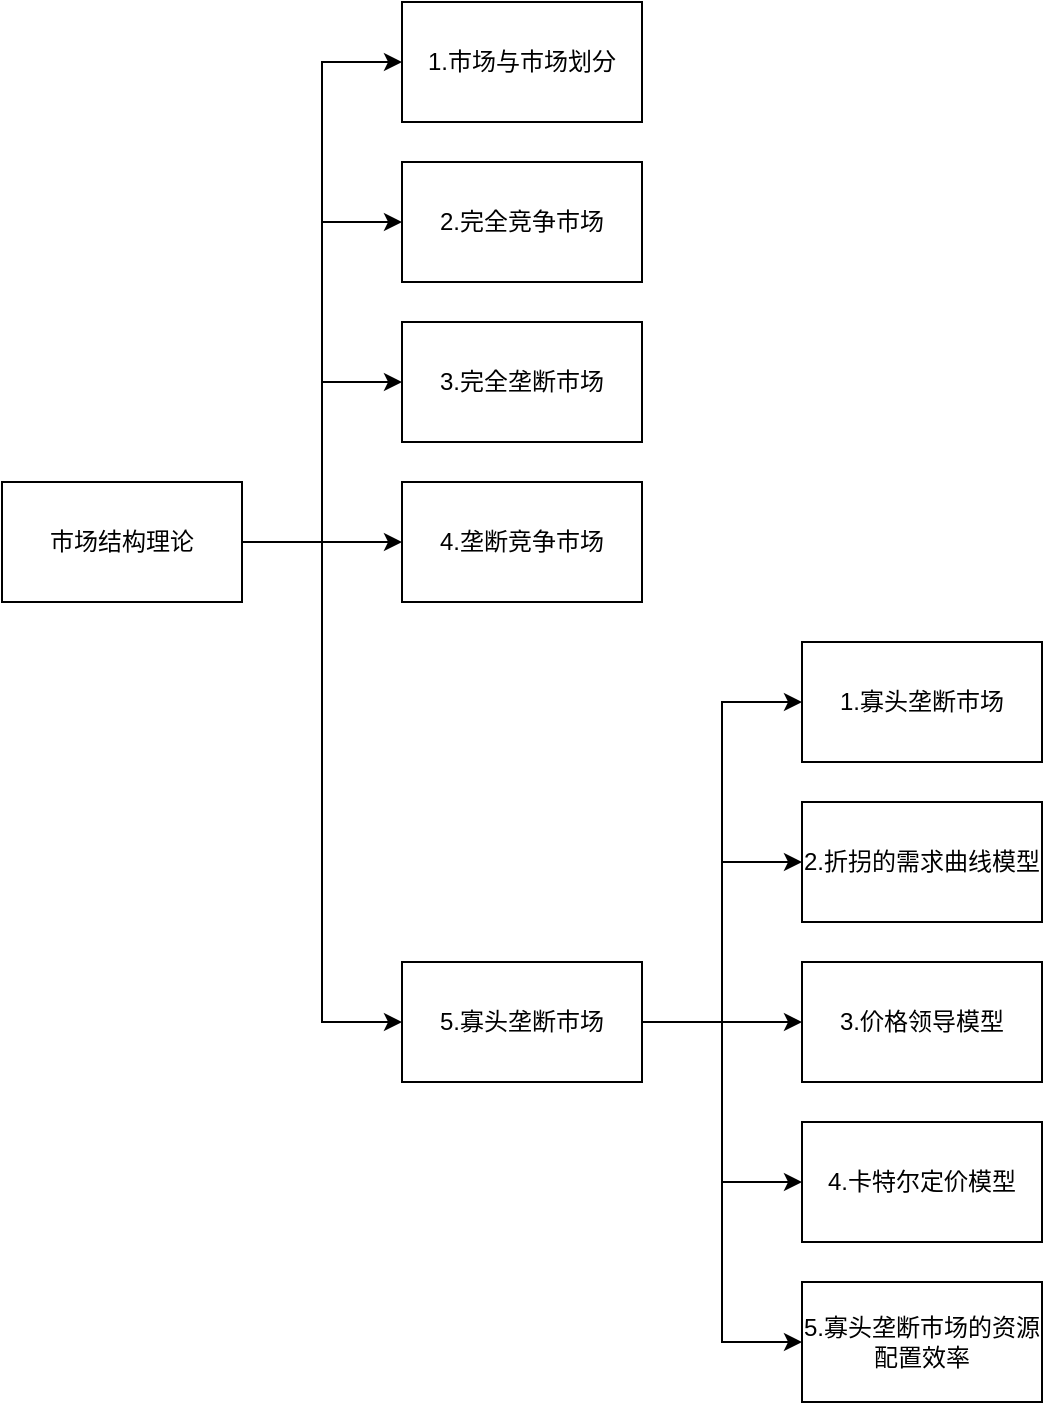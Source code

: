 <mxfile version="22.1.11" type="device">
  <diagram name="第 1 页" id="LbLHYrfMs61iux43dW0h">
    <mxGraphModel dx="954" dy="589" grid="1" gridSize="10" guides="1" tooltips="1" connect="1" arrows="1" fold="1" page="1" pageScale="1" pageWidth="827" pageHeight="1169" math="0" shadow="0">
      <root>
        <mxCell id="0" />
        <mxCell id="1" parent="0" />
        <mxCell id="JsexfxHilAh8iFjLhWHm-2" value="" style="edgeStyle=orthogonalEdgeStyle;rounded=0;orthogonalLoop=1;jettySize=auto;html=1;entryX=0;entryY=0.5;entryDx=0;entryDy=0;" parent="1" source="njytcRA9__mMUklmKUCp-1" target="JsexfxHilAh8iFjLhWHm-1" edge="1">
          <mxGeometry relative="1" as="geometry" />
        </mxCell>
        <mxCell id="JsexfxHilAh8iFjLhWHm-7" style="edgeStyle=orthogonalEdgeStyle;rounded=0;orthogonalLoop=1;jettySize=auto;html=1;entryX=0;entryY=0.5;entryDx=0;entryDy=0;" parent="1" source="njytcRA9__mMUklmKUCp-1" target="JsexfxHilAh8iFjLhWHm-6" edge="1">
          <mxGeometry relative="1" as="geometry" />
        </mxCell>
        <mxCell id="JsexfxHilAh8iFjLhWHm-8" style="edgeStyle=orthogonalEdgeStyle;rounded=0;orthogonalLoop=1;jettySize=auto;html=1;entryX=0;entryY=0.5;entryDx=0;entryDy=0;" parent="1" source="njytcRA9__mMUklmKUCp-1" target="JsexfxHilAh8iFjLhWHm-5" edge="1">
          <mxGeometry relative="1" as="geometry" />
        </mxCell>
        <mxCell id="JsexfxHilAh8iFjLhWHm-9" style="edgeStyle=orthogonalEdgeStyle;rounded=0;orthogonalLoop=1;jettySize=auto;html=1;entryX=0;entryY=0.5;entryDx=0;entryDy=0;" parent="1" source="njytcRA9__mMUklmKUCp-1" target="JsexfxHilAh8iFjLhWHm-4" edge="1">
          <mxGeometry relative="1" as="geometry" />
        </mxCell>
        <mxCell id="JsexfxHilAh8iFjLhWHm-10" style="edgeStyle=orthogonalEdgeStyle;rounded=0;orthogonalLoop=1;jettySize=auto;html=1;entryX=0;entryY=0.5;entryDx=0;entryDy=0;" parent="1" source="njytcRA9__mMUklmKUCp-1" target="JsexfxHilAh8iFjLhWHm-3" edge="1">
          <mxGeometry relative="1" as="geometry" />
        </mxCell>
        <mxCell id="njytcRA9__mMUklmKUCp-1" value="市场结构理论" style="rounded=0;whiteSpace=wrap;html=1;" parent="1" vertex="1">
          <mxGeometry x="40" y="280" width="120" height="60" as="geometry" />
        </mxCell>
        <mxCell id="JsexfxHilAh8iFjLhWHm-1" value="1.市场与市场划分" style="rounded=0;whiteSpace=wrap;html=1;" parent="1" vertex="1">
          <mxGeometry x="240" y="40" width="120" height="60" as="geometry" />
        </mxCell>
        <mxCell id="JsexfxHilAh8iFjLhWHm-20" value="" style="edgeStyle=orthogonalEdgeStyle;rounded=0;orthogonalLoop=1;jettySize=auto;html=1;entryX=0;entryY=0.5;entryDx=0;entryDy=0;" parent="1" source="JsexfxHilAh8iFjLhWHm-3" target="JsexfxHilAh8iFjLhWHm-19" edge="1">
          <mxGeometry relative="1" as="geometry">
            <mxPoint x="500" y="420" as="targetPoint" />
          </mxGeometry>
        </mxCell>
        <mxCell id="06mX5PKGgyIbJ01G6i1K-15" style="edgeStyle=orthogonalEdgeStyle;rounded=0;orthogonalLoop=1;jettySize=auto;html=1;entryX=0;entryY=0.5;entryDx=0;entryDy=0;" parent="1" source="JsexfxHilAh8iFjLhWHm-3" target="06mX5PKGgyIbJ01G6i1K-14" edge="1">
          <mxGeometry relative="1" as="geometry" />
        </mxCell>
        <mxCell id="06mX5PKGgyIbJ01G6i1K-16" style="edgeStyle=orthogonalEdgeStyle;rounded=0;orthogonalLoop=1;jettySize=auto;html=1;" parent="1" source="JsexfxHilAh8iFjLhWHm-3" target="06mX5PKGgyIbJ01G6i1K-13" edge="1">
          <mxGeometry relative="1" as="geometry" />
        </mxCell>
        <mxCell id="06mX5PKGgyIbJ01G6i1K-17" style="edgeStyle=orthogonalEdgeStyle;rounded=0;orthogonalLoop=1;jettySize=auto;html=1;entryX=0;entryY=0.5;entryDx=0;entryDy=0;" parent="1" source="JsexfxHilAh8iFjLhWHm-3" target="06mX5PKGgyIbJ01G6i1K-12" edge="1">
          <mxGeometry relative="1" as="geometry" />
        </mxCell>
        <mxCell id="06mX5PKGgyIbJ01G6i1K-18" style="edgeStyle=orthogonalEdgeStyle;rounded=0;orthogonalLoop=1;jettySize=auto;html=1;entryX=0;entryY=0.5;entryDx=0;entryDy=0;" parent="1" source="JsexfxHilAh8iFjLhWHm-3" target="06mX5PKGgyIbJ01G6i1K-11" edge="1">
          <mxGeometry relative="1" as="geometry" />
        </mxCell>
        <mxCell id="JsexfxHilAh8iFjLhWHm-3" value="5.寡头垄断市场" style="rounded=0;whiteSpace=wrap;html=1;" parent="1" vertex="1">
          <mxGeometry x="240" y="520" width="120" height="60" as="geometry" />
        </mxCell>
        <mxCell id="JsexfxHilAh8iFjLhWHm-4" value="4.垄断竞争市场" style="rounded=0;whiteSpace=wrap;html=1;" parent="1" vertex="1">
          <mxGeometry x="240" y="280" width="120" height="60" as="geometry" />
        </mxCell>
        <mxCell id="JsexfxHilAh8iFjLhWHm-5" value="3.完全垄断市场" style="rounded=0;whiteSpace=wrap;html=1;" parent="1" vertex="1">
          <mxGeometry x="240" y="200" width="120" height="60" as="geometry" />
        </mxCell>
        <mxCell id="JsexfxHilAh8iFjLhWHm-6" value="2.完全竞争市场" style="rounded=0;whiteSpace=wrap;html=1;" parent="1" vertex="1">
          <mxGeometry x="240" y="120" width="120" height="60" as="geometry" />
        </mxCell>
        <mxCell id="JsexfxHilAh8iFjLhWHm-19" value="1.寡头垄断市场" style="rounded=0;whiteSpace=wrap;html=1;" parent="1" vertex="1">
          <mxGeometry x="440" y="360" width="120" height="60" as="geometry" />
        </mxCell>
        <mxCell id="06mX5PKGgyIbJ01G6i1K-11" value="5.寡头垄断市场的资源配置效率" style="rounded=0;whiteSpace=wrap;html=1;" parent="1" vertex="1">
          <mxGeometry x="440" y="680" width="120" height="60" as="geometry" />
        </mxCell>
        <mxCell id="06mX5PKGgyIbJ01G6i1K-12" value="4.卡特尔定价模型" style="rounded=0;whiteSpace=wrap;html=1;" parent="1" vertex="1">
          <mxGeometry x="440" y="600" width="120" height="60" as="geometry" />
        </mxCell>
        <mxCell id="06mX5PKGgyIbJ01G6i1K-13" value="3.价格领导模型" style="rounded=0;whiteSpace=wrap;html=1;" parent="1" vertex="1">
          <mxGeometry x="440" y="520" width="120" height="60" as="geometry" />
        </mxCell>
        <mxCell id="06mX5PKGgyIbJ01G6i1K-14" value="2.折拐的需求曲线模型" style="rounded=0;whiteSpace=wrap;html=1;" parent="1" vertex="1">
          <mxGeometry x="440" y="440" width="120" height="60" as="geometry" />
        </mxCell>
      </root>
    </mxGraphModel>
  </diagram>
</mxfile>
